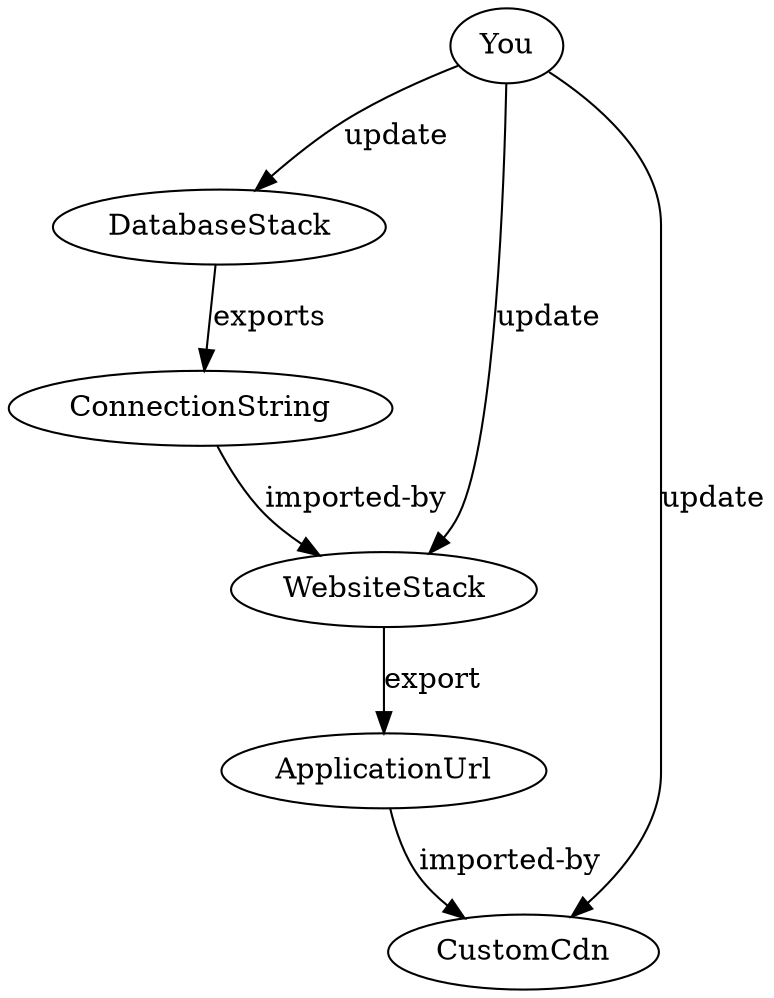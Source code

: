 digraph G { nodesep=0.5
  DatabaseStack -> ConnectionString[label="exports"]
  You -> DatabaseStack[label="update"]
  ConnectionString -> WebsiteStack[label="imported-by"]
  WebsiteStack -> ApplicationUrl[label="export"]
  You -> WebsiteStack[label="update"]
  ApplicationUrl -> CustomCdn[label="imported-by"]
  You -> CustomCdn[label="update"]
}
